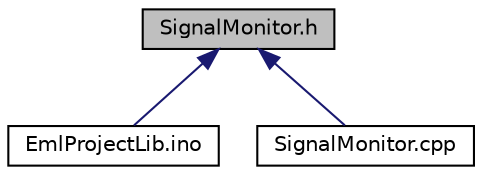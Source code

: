digraph "SignalMonitor.h"
{
 // LATEX_PDF_SIZE
  edge [fontname="Helvetica",fontsize="10",labelfontname="Helvetica",labelfontsize="10"];
  node [fontname="Helvetica",fontsize="10",shape=record];
  Node1 [label="SignalMonitor.h",height=0.2,width=0.4,color="black", fillcolor="grey75", style="filled", fontcolor="black",tooltip=" "];
  Node1 -> Node2 [dir="back",color="midnightblue",fontsize="10",style="solid",fontname="Helvetica"];
  Node2 [label="EmlProjectLib.ino",height=0.2,width=0.4,color="black", fillcolor="white", style="filled",URL="$_eml_project_lib_8ino.html",tooltip=" "];
  Node1 -> Node3 [dir="back",color="midnightblue",fontsize="10",style="solid",fontname="Helvetica"];
  Node3 [label="SignalMonitor.cpp",height=0.2,width=0.4,color="black", fillcolor="white", style="filled",URL="$_signal_monitor_8cpp.html",tooltip=" "];
}
